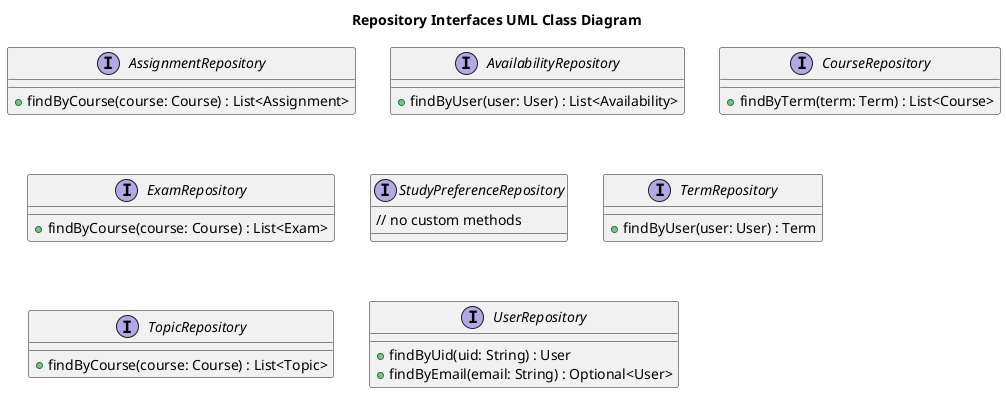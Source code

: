@startuml
title Repository Interfaces UML Class Diagram

interface AssignmentRepository {
    + findByCourse(course: Course) : List<Assignment>
}

interface AvailabilityRepository {
    + findByUser(user: User) : List<Availability>
}

interface CourseRepository {
    + findByTerm(term: Term) : List<Course>
}

interface ExamRepository {
    + findByCourse(course: Course) : List<Exam>
}

interface StudyPreferenceRepository {
    // no custom methods
}

interface TermRepository {
    + findByUser(user: User) : Term
}

interface TopicRepository {
    + findByCourse(course: Course) : List<Topic>
}

interface UserRepository {
    + findByUid(uid: String) : User
    + findByEmail(email: String) : Optional<User>
}

@enduml